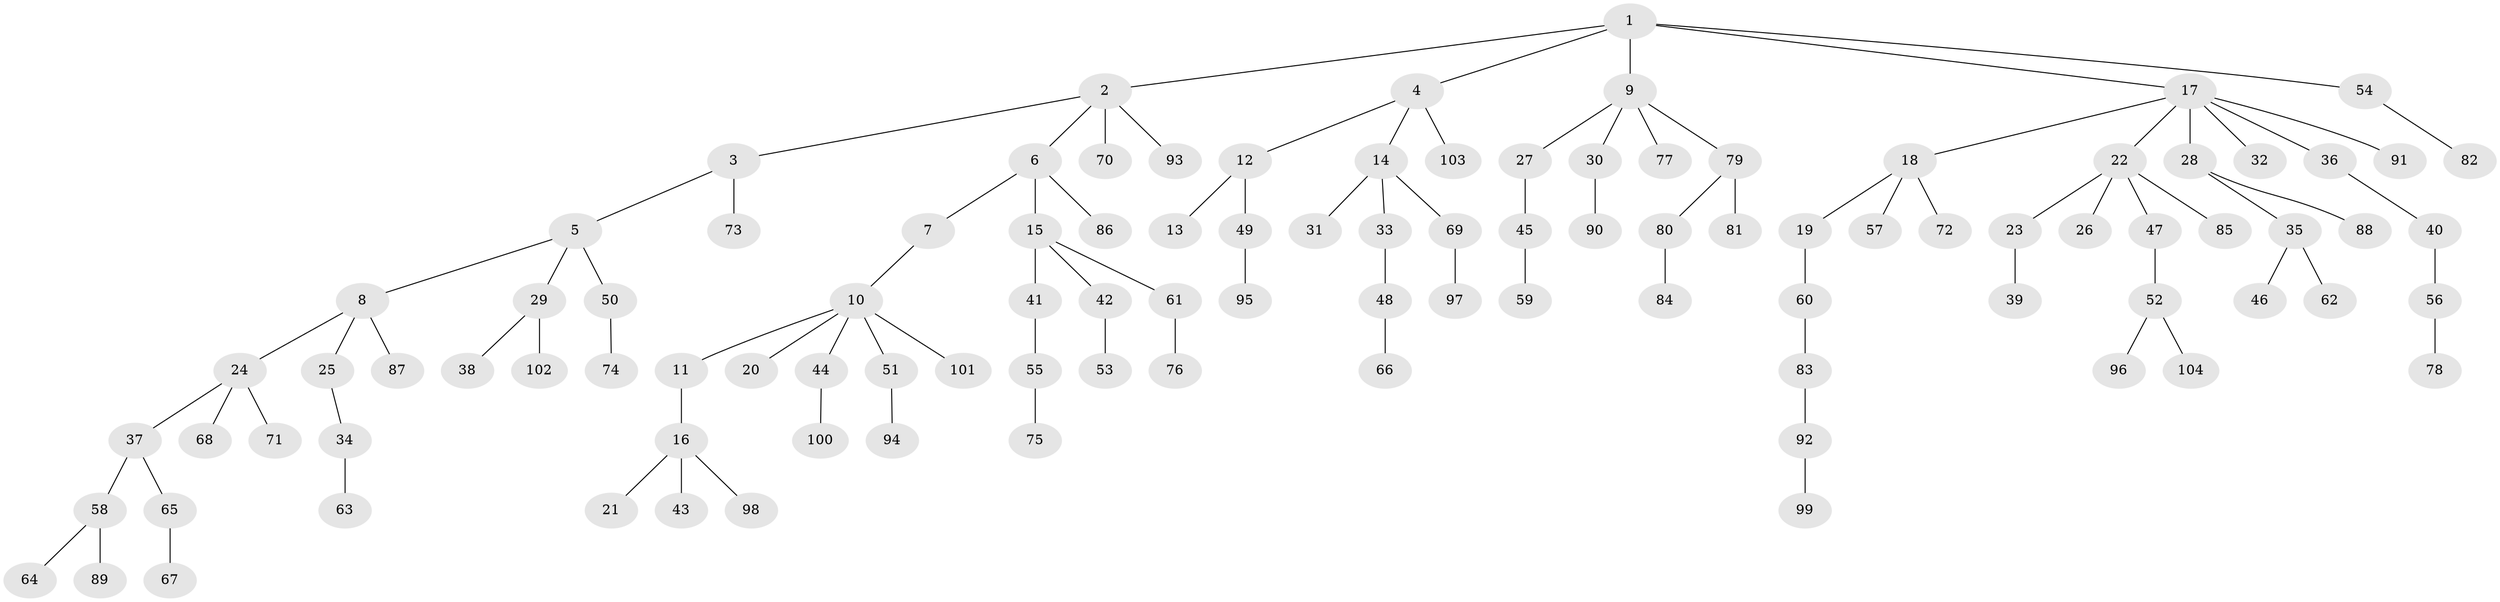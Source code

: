 // coarse degree distribution, {4: 0.057692307692307696, 2: 0.28846153846153844, 1: 0.4230769230769231, 3: 0.21153846153846154, 5: 0.019230769230769232}
// Generated by graph-tools (version 1.1) at 2025/37/03/04/25 23:37:29]
// undirected, 104 vertices, 103 edges
graph export_dot {
  node [color=gray90,style=filled];
  1;
  2;
  3;
  4;
  5;
  6;
  7;
  8;
  9;
  10;
  11;
  12;
  13;
  14;
  15;
  16;
  17;
  18;
  19;
  20;
  21;
  22;
  23;
  24;
  25;
  26;
  27;
  28;
  29;
  30;
  31;
  32;
  33;
  34;
  35;
  36;
  37;
  38;
  39;
  40;
  41;
  42;
  43;
  44;
  45;
  46;
  47;
  48;
  49;
  50;
  51;
  52;
  53;
  54;
  55;
  56;
  57;
  58;
  59;
  60;
  61;
  62;
  63;
  64;
  65;
  66;
  67;
  68;
  69;
  70;
  71;
  72;
  73;
  74;
  75;
  76;
  77;
  78;
  79;
  80;
  81;
  82;
  83;
  84;
  85;
  86;
  87;
  88;
  89;
  90;
  91;
  92;
  93;
  94;
  95;
  96;
  97;
  98;
  99;
  100;
  101;
  102;
  103;
  104;
  1 -- 2;
  1 -- 4;
  1 -- 9;
  1 -- 17;
  1 -- 54;
  2 -- 3;
  2 -- 6;
  2 -- 70;
  2 -- 93;
  3 -- 5;
  3 -- 73;
  4 -- 12;
  4 -- 14;
  4 -- 103;
  5 -- 8;
  5 -- 29;
  5 -- 50;
  6 -- 7;
  6 -- 15;
  6 -- 86;
  7 -- 10;
  8 -- 24;
  8 -- 25;
  8 -- 87;
  9 -- 27;
  9 -- 30;
  9 -- 77;
  9 -- 79;
  10 -- 11;
  10 -- 20;
  10 -- 44;
  10 -- 51;
  10 -- 101;
  11 -- 16;
  12 -- 13;
  12 -- 49;
  14 -- 31;
  14 -- 33;
  14 -- 69;
  15 -- 41;
  15 -- 42;
  15 -- 61;
  16 -- 21;
  16 -- 43;
  16 -- 98;
  17 -- 18;
  17 -- 22;
  17 -- 28;
  17 -- 32;
  17 -- 36;
  17 -- 91;
  18 -- 19;
  18 -- 57;
  18 -- 72;
  19 -- 60;
  22 -- 23;
  22 -- 26;
  22 -- 47;
  22 -- 85;
  23 -- 39;
  24 -- 37;
  24 -- 68;
  24 -- 71;
  25 -- 34;
  27 -- 45;
  28 -- 35;
  28 -- 88;
  29 -- 38;
  29 -- 102;
  30 -- 90;
  33 -- 48;
  34 -- 63;
  35 -- 46;
  35 -- 62;
  36 -- 40;
  37 -- 58;
  37 -- 65;
  40 -- 56;
  41 -- 55;
  42 -- 53;
  44 -- 100;
  45 -- 59;
  47 -- 52;
  48 -- 66;
  49 -- 95;
  50 -- 74;
  51 -- 94;
  52 -- 96;
  52 -- 104;
  54 -- 82;
  55 -- 75;
  56 -- 78;
  58 -- 64;
  58 -- 89;
  60 -- 83;
  61 -- 76;
  65 -- 67;
  69 -- 97;
  79 -- 80;
  79 -- 81;
  80 -- 84;
  83 -- 92;
  92 -- 99;
}
